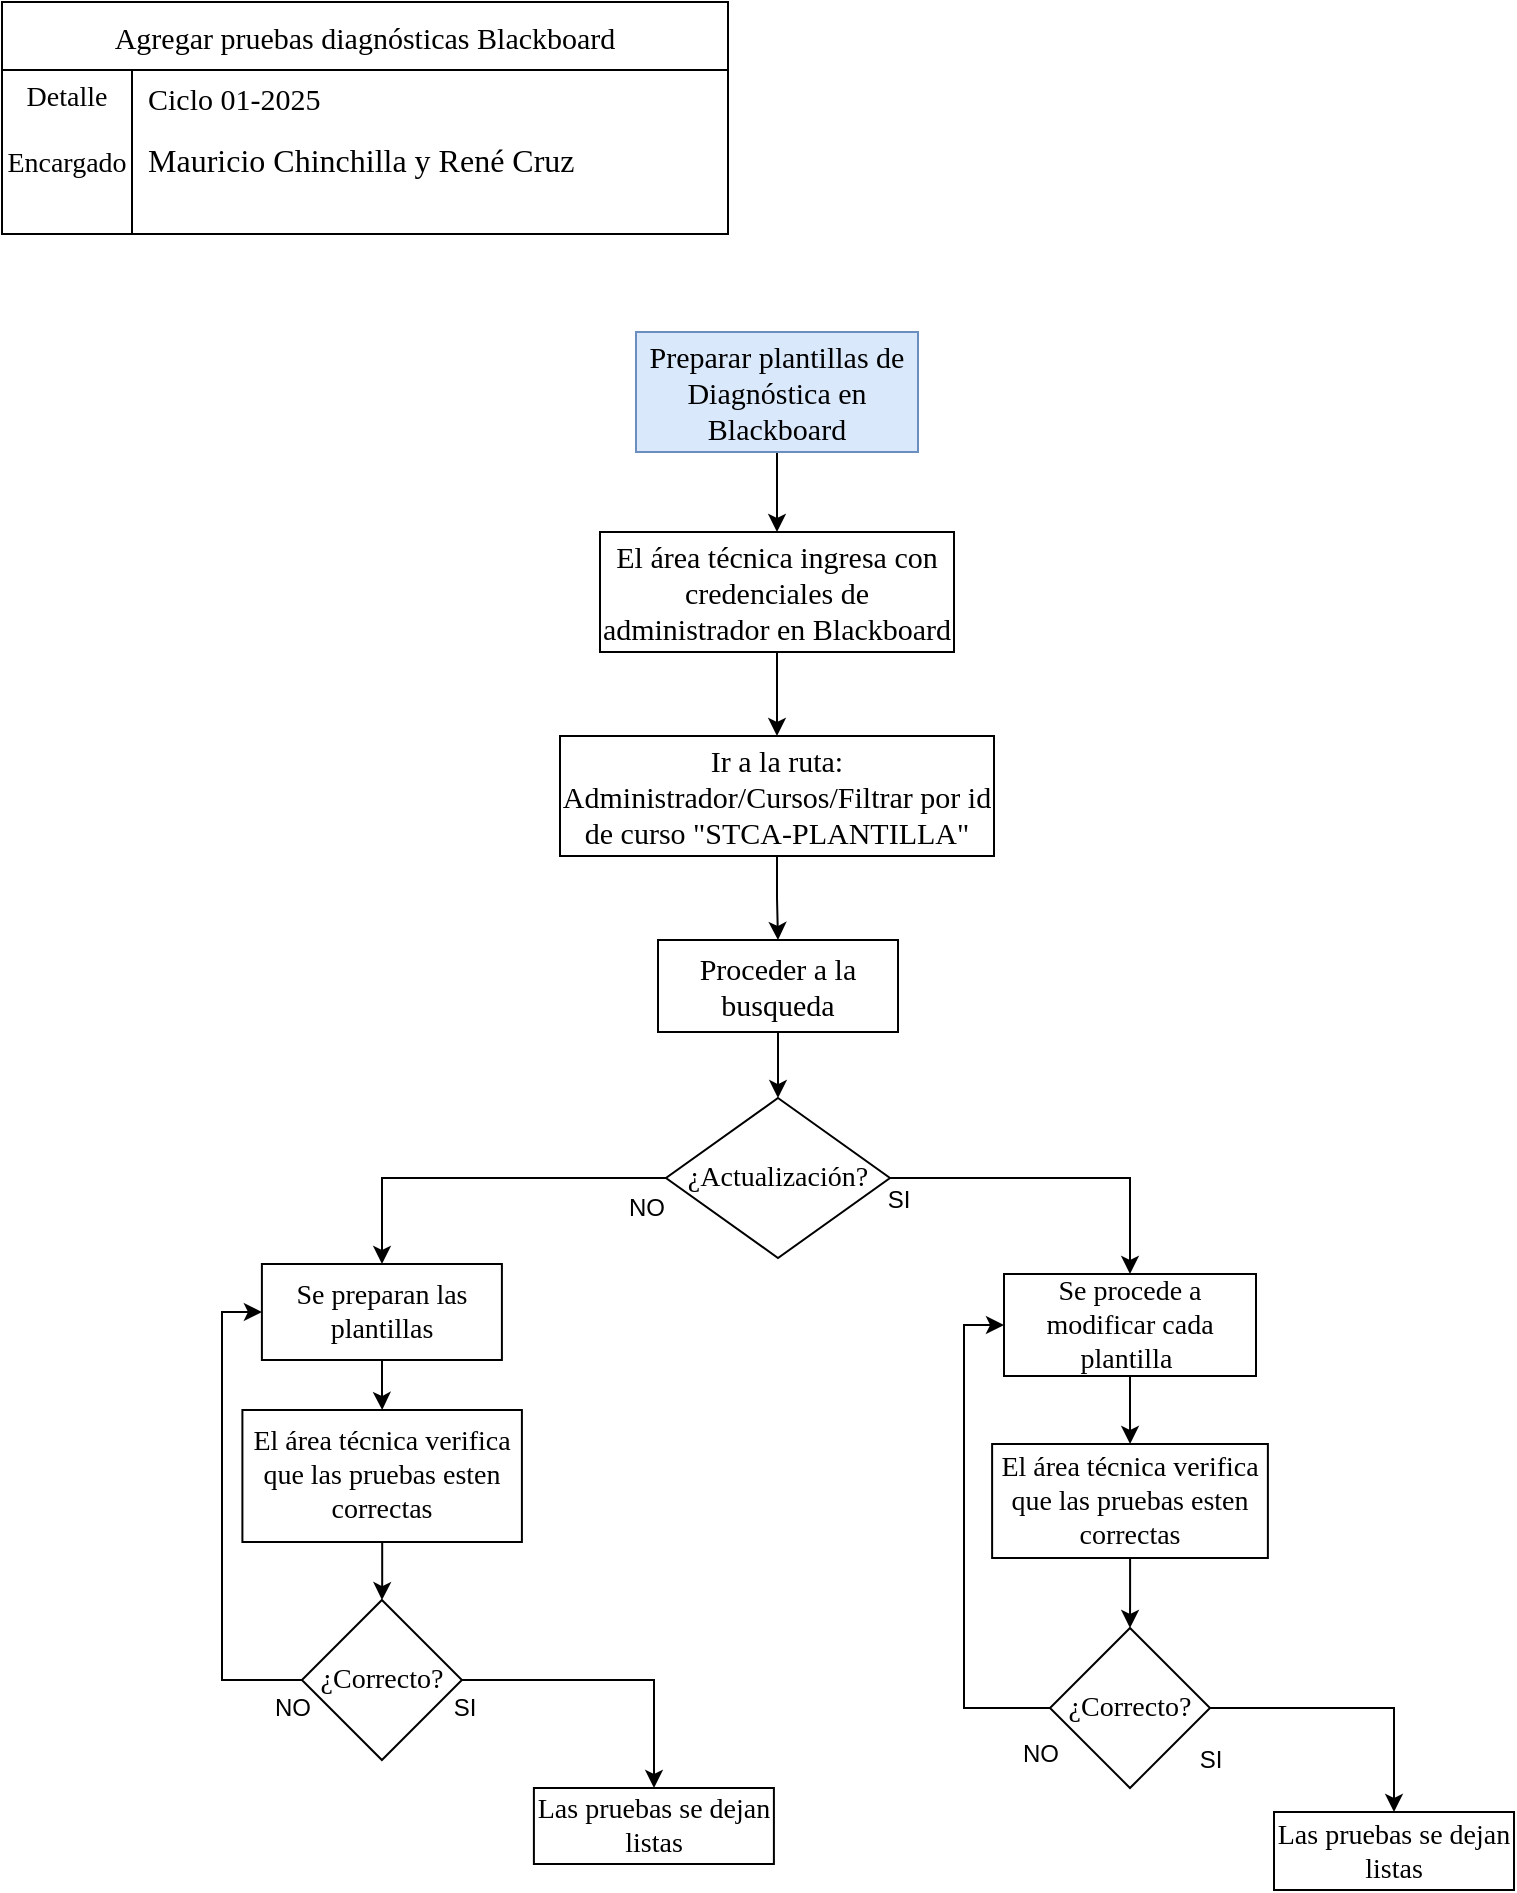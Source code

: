 <mxfile version="28.0.6">
  <diagram name="Página-1" id="lWOMTYiSzas9QUYVB01k">
    <mxGraphModel dx="1426" dy="841" grid="0" gridSize="10" guides="1" tooltips="1" connect="1" arrows="1" fold="1" page="1" pageScale="1" pageWidth="827" pageHeight="1169" math="0" shadow="0">
      <root>
        <mxCell id="0" />
        <mxCell id="1" parent="0" />
        <mxCell id="-j1Am-sIlkI6-KBvsiVW-2" value="Agregar pruebas diagnósticas Blackboard" style="shape=table;startSize=34;container=1;collapsible=0;childLayout=tableLayout;fixedRows=1;rowLines=0;fontStyle=0;fontSize=15;fontFamily=Times New Roman;" parent="1" vertex="1">
          <mxGeometry x="26" y="30" width="363" height="116.034" as="geometry" />
        </mxCell>
        <mxCell id="-j1Am-sIlkI6-KBvsiVW-3" value="" style="shape=tableRow;horizontal=0;startSize=0;swimlaneHead=0;swimlaneBody=0;top=0;left=0;bottom=0;right=0;collapsible=0;dropTarget=0;fillColor=none;points=[[0,0.5],[1,0.5]];portConstraint=eastwest;strokeColor=inherit;fontSize=16;fontFamily=Times New Roman;" parent="-j1Am-sIlkI6-KBvsiVW-2" vertex="1">
          <mxGeometry y="34" width="363" height="27" as="geometry" />
        </mxCell>
        <mxCell id="-j1Am-sIlkI6-KBvsiVW-4" value="&lt;font style=&quot;font-size: 14px;&quot;&gt;Detalle&lt;/font&gt;&lt;div&gt;&lt;br&gt;&lt;/div&gt;" style="shape=partialRectangle;html=1;whiteSpace=wrap;connectable=0;fillColor=none;top=0;left=0;bottom=0;right=0;overflow=hidden;pointerEvents=1;strokeColor=inherit;fontSize=16;fontFamily=Times New Roman;" parent="-j1Am-sIlkI6-KBvsiVW-3" vertex="1">
          <mxGeometry width="65" height="27" as="geometry">
            <mxRectangle width="65" height="27" as="alternateBounds" />
          </mxGeometry>
        </mxCell>
        <mxCell id="-j1Am-sIlkI6-KBvsiVW-5" value="&lt;font style=&quot;font-size: 15px;&quot;&gt;Ciclo 01-2025&lt;/font&gt;" style="shape=partialRectangle;html=1;whiteSpace=wrap;connectable=0;fillColor=none;top=0;left=0;bottom=0;right=0;align=left;spacingLeft=6;overflow=hidden;strokeColor=inherit;fontSize=16;fontFamily=Times New Roman;" parent="-j1Am-sIlkI6-KBvsiVW-3" vertex="1">
          <mxGeometry x="65" width="298" height="27" as="geometry">
            <mxRectangle width="298" height="27" as="alternateBounds" />
          </mxGeometry>
        </mxCell>
        <mxCell id="-j1Am-sIlkI6-KBvsiVW-6" value="" style="shape=tableRow;horizontal=0;startSize=0;swimlaneHead=0;swimlaneBody=0;top=0;left=0;bottom=0;right=0;collapsible=0;dropTarget=0;fillColor=none;points=[[0,0.5],[1,0.5]];portConstraint=eastwest;strokeColor=inherit;fontSize=16;fontFamily=Times New Roman;" parent="-j1Am-sIlkI6-KBvsiVW-2" vertex="1">
          <mxGeometry y="61" width="363" height="35" as="geometry" />
        </mxCell>
        <mxCell id="-j1Am-sIlkI6-KBvsiVW-7" value="&lt;font style=&quot;font-size: 14px;&quot;&gt;Encargado&lt;/font&gt;" style="shape=partialRectangle;html=1;whiteSpace=wrap;connectable=0;fillColor=none;top=0;left=0;bottom=0;right=0;overflow=hidden;strokeColor=inherit;fontSize=16;fontFamily=Times New Roman;" parent="-j1Am-sIlkI6-KBvsiVW-6" vertex="1">
          <mxGeometry width="65" height="35" as="geometry">
            <mxRectangle width="65" height="35" as="alternateBounds" />
          </mxGeometry>
        </mxCell>
        <mxCell id="-j1Am-sIlkI6-KBvsiVW-8" value="Mauricio Chinchilla y René Cruz" style="shape=partialRectangle;html=1;whiteSpace=wrap;connectable=0;fillColor=none;top=0;left=0;bottom=0;right=0;align=left;spacingLeft=6;overflow=hidden;strokeColor=inherit;fontSize=16;fontFamily=Times New Roman;" parent="-j1Am-sIlkI6-KBvsiVW-6" vertex="1">
          <mxGeometry x="65" width="298" height="35" as="geometry">
            <mxRectangle width="298" height="35" as="alternateBounds" />
          </mxGeometry>
        </mxCell>
        <mxCell id="-j1Am-sIlkI6-KBvsiVW-9" value="" style="shape=tableRow;horizontal=0;startSize=0;swimlaneHead=0;swimlaneBody=0;top=0;left=0;bottom=0;right=0;collapsible=0;dropTarget=0;fillColor=none;points=[[0,0.5],[1,0.5]];portConstraint=eastwest;strokeColor=inherit;fontSize=16;fontFamily=Times New Roman;" parent="-j1Am-sIlkI6-KBvsiVW-2" vertex="1">
          <mxGeometry y="96" width="363" height="20" as="geometry" />
        </mxCell>
        <mxCell id="-j1Am-sIlkI6-KBvsiVW-10" value="" style="shape=partialRectangle;html=1;whiteSpace=wrap;connectable=0;fillColor=none;top=0;left=0;bottom=0;right=0;overflow=hidden;strokeColor=inherit;fontSize=16;fontFamily=Times New Roman;" parent="-j1Am-sIlkI6-KBvsiVW-9" vertex="1">
          <mxGeometry width="65" height="20" as="geometry">
            <mxRectangle width="65" height="20" as="alternateBounds" />
          </mxGeometry>
        </mxCell>
        <mxCell id="-j1Am-sIlkI6-KBvsiVW-11" value="" style="shape=partialRectangle;html=1;whiteSpace=wrap;connectable=0;fillColor=none;top=0;left=0;bottom=0;right=0;align=left;spacingLeft=6;overflow=hidden;strokeColor=inherit;fontSize=16;fontFamily=Times New Roman;" parent="-j1Am-sIlkI6-KBvsiVW-9" vertex="1">
          <mxGeometry x="65" width="298" height="20" as="geometry">
            <mxRectangle width="298" height="20" as="alternateBounds" />
          </mxGeometry>
        </mxCell>
        <mxCell id="-j1Am-sIlkI6-KBvsiVW-14" value="" style="edgeStyle=orthogonalEdgeStyle;rounded=0;orthogonalLoop=1;jettySize=auto;html=1;" parent="1" source="-j1Am-sIlkI6-KBvsiVW-12" target="-j1Am-sIlkI6-KBvsiVW-13" edge="1">
          <mxGeometry relative="1" as="geometry" />
        </mxCell>
        <mxCell id="-j1Am-sIlkI6-KBvsiVW-12" value="Preparar plantillas de Diagnóstica en Blackboard" style="rounded=0;whiteSpace=wrap;html=1;fillColor=#dae8fc;strokeColor=#6c8ebf;fontFamily=Times New Roman;fontSize=15;" parent="1" vertex="1">
          <mxGeometry x="343" y="195" width="141" height="60" as="geometry" />
        </mxCell>
        <mxCell id="-j1Am-sIlkI6-KBvsiVW-16" value="" style="edgeStyle=orthogonalEdgeStyle;rounded=0;orthogonalLoop=1;jettySize=auto;html=1;" parent="1" source="-j1Am-sIlkI6-KBvsiVW-13" target="-j1Am-sIlkI6-KBvsiVW-15" edge="1">
          <mxGeometry relative="1" as="geometry" />
        </mxCell>
        <mxCell id="-j1Am-sIlkI6-KBvsiVW-13" value="El área técnica ingresa con credenciales de administrador en Blackboard" style="whiteSpace=wrap;html=1;fontSize=15;fontFamily=Times New Roman;rounded=0;" parent="1" vertex="1">
          <mxGeometry x="325" y="295" width="177" height="60" as="geometry" />
        </mxCell>
        <mxCell id="-j1Am-sIlkI6-KBvsiVW-18" value="" style="edgeStyle=orthogonalEdgeStyle;rounded=0;orthogonalLoop=1;jettySize=auto;html=1;" parent="1" source="-j1Am-sIlkI6-KBvsiVW-15" target="-j1Am-sIlkI6-KBvsiVW-17" edge="1">
          <mxGeometry relative="1" as="geometry" />
        </mxCell>
        <mxCell id="-j1Am-sIlkI6-KBvsiVW-15" value="Ir a la ruta: Administrador/Cursos/Filtrar por id de curso &quot;STCA-PLANTILLA&quot;" style="whiteSpace=wrap;html=1;fontSize=15;fontFamily=Times New Roman;rounded=0;" parent="1" vertex="1">
          <mxGeometry x="305" y="397" width="217" height="60" as="geometry" />
        </mxCell>
        <mxCell id="EHuYczc4qhayIeWhlach-26" value="" style="edgeStyle=orthogonalEdgeStyle;rounded=0;orthogonalLoop=1;jettySize=auto;html=1;" edge="1" parent="1" source="-j1Am-sIlkI6-KBvsiVW-17" target="EHuYczc4qhayIeWhlach-3">
          <mxGeometry relative="1" as="geometry" />
        </mxCell>
        <mxCell id="-j1Am-sIlkI6-KBvsiVW-17" value="Proceder a la busqueda" style="whiteSpace=wrap;html=1;fontSize=15;fontFamily=Times New Roman;rounded=0;" parent="1" vertex="1">
          <mxGeometry x="354" y="499" width="120" height="46" as="geometry" />
        </mxCell>
        <mxCell id="EHuYczc4qhayIeWhlach-1" value="" style="edgeStyle=orthogonalEdgeStyle;rounded=0;orthogonalLoop=1;jettySize=auto;html=1;" edge="1" parent="1" source="EHuYczc4qhayIeWhlach-3" target="EHuYczc4qhayIeWhlach-5">
          <mxGeometry relative="1" as="geometry" />
        </mxCell>
        <mxCell id="EHuYczc4qhayIeWhlach-2" value="" style="edgeStyle=orthogonalEdgeStyle;rounded=0;orthogonalLoop=1;jettySize=auto;html=1;" edge="1" parent="1" source="EHuYczc4qhayIeWhlach-3" target="EHuYczc4qhayIeWhlach-7">
          <mxGeometry relative="1" as="geometry" />
        </mxCell>
        <mxCell id="EHuYczc4qhayIeWhlach-3" value="¿Actualización?" style="rhombus;whiteSpace=wrap;html=1;fontSize=14;fontFamily=Times New Roman;rounded=0;" vertex="1" parent="1">
          <mxGeometry x="357.99" y="578" width="112.01" height="80" as="geometry" />
        </mxCell>
        <mxCell id="EHuYczc4qhayIeWhlach-4" value="" style="edgeStyle=orthogonalEdgeStyle;rounded=0;orthogonalLoop=1;jettySize=auto;html=1;" edge="1" parent="1" source="EHuYczc4qhayIeWhlach-5" target="EHuYczc4qhayIeWhlach-13">
          <mxGeometry relative="1" as="geometry" />
        </mxCell>
        <mxCell id="EHuYczc4qhayIeWhlach-5" value="Se preparan las plantillas" style="whiteSpace=wrap;html=1;fontSize=14;fontFamily=Times New Roman;rounded=0;" vertex="1" parent="1">
          <mxGeometry x="155.95" y="661" width="120" height="48" as="geometry" />
        </mxCell>
        <mxCell id="EHuYczc4qhayIeWhlach-6" value="" style="edgeStyle=orthogonalEdgeStyle;rounded=0;orthogonalLoop=1;jettySize=auto;html=1;" edge="1" parent="1" source="EHuYczc4qhayIeWhlach-7" target="EHuYczc4qhayIeWhlach-11">
          <mxGeometry relative="1" as="geometry" />
        </mxCell>
        <mxCell id="EHuYczc4qhayIeWhlach-7" value="Se procede a modificar cada plantilla&amp;nbsp;" style="whiteSpace=wrap;html=1;fontSize=14;fontFamily=Times New Roman;rounded=0;" vertex="1" parent="1">
          <mxGeometry x="527" y="666" width="126" height="51" as="geometry" />
        </mxCell>
        <mxCell id="EHuYczc4qhayIeWhlach-8" value="NO" style="text;html=1;align=center;verticalAlign=middle;resizable=0;points=[];autosize=1;strokeColor=none;fillColor=none;" vertex="1" parent="1">
          <mxGeometry x="330" y="620" width="36" height="26" as="geometry" />
        </mxCell>
        <mxCell id="EHuYczc4qhayIeWhlach-9" value="SI" style="text;html=1;align=center;verticalAlign=middle;resizable=0;points=[];autosize=1;strokeColor=none;fillColor=none;" vertex="1" parent="1">
          <mxGeometry x="459.95" y="616" width="29" height="26" as="geometry" />
        </mxCell>
        <mxCell id="EHuYczc4qhayIeWhlach-10" value="" style="edgeStyle=orthogonalEdgeStyle;rounded=0;orthogonalLoop=1;jettySize=auto;html=1;" edge="1" parent="1" source="EHuYczc4qhayIeWhlach-11" target="EHuYczc4qhayIeWhlach-22">
          <mxGeometry relative="1" as="geometry" />
        </mxCell>
        <mxCell id="EHuYczc4qhayIeWhlach-11" value="El área técnica verifica que las pruebas esten correctas" style="whiteSpace=wrap;html=1;fontSize=14;fontFamily=Times New Roman;rounded=0;" vertex="1" parent="1">
          <mxGeometry x="521.06" y="751" width="137.88" height="57" as="geometry" />
        </mxCell>
        <mxCell id="EHuYczc4qhayIeWhlach-12" value="" style="edgeStyle=orthogonalEdgeStyle;rounded=0;orthogonalLoop=1;jettySize=auto;html=1;" edge="1" parent="1" source="EHuYczc4qhayIeWhlach-13" target="EHuYczc4qhayIeWhlach-16">
          <mxGeometry relative="1" as="geometry" />
        </mxCell>
        <mxCell id="EHuYczc4qhayIeWhlach-13" value="El área técnica verifica que las pruebas esten correctas" style="whiteSpace=wrap;html=1;fontSize=14;fontFamily=Times New Roman;rounded=0;" vertex="1" parent="1">
          <mxGeometry x="146.2" y="734" width="139.75" height="66" as="geometry" />
        </mxCell>
        <mxCell id="EHuYczc4qhayIeWhlach-14" value="" style="edgeStyle=orthogonalEdgeStyle;rounded=0;orthogonalLoop=1;jettySize=auto;html=1;" edge="1" parent="1" source="EHuYczc4qhayIeWhlach-16" target="EHuYczc4qhayIeWhlach-17">
          <mxGeometry relative="1" as="geometry" />
        </mxCell>
        <mxCell id="EHuYczc4qhayIeWhlach-15" style="edgeStyle=orthogonalEdgeStyle;rounded=0;orthogonalLoop=1;jettySize=auto;html=1;exitX=0;exitY=0.5;exitDx=0;exitDy=0;entryX=0;entryY=0.5;entryDx=0;entryDy=0;" edge="1" parent="1" source="EHuYczc4qhayIeWhlach-16" target="EHuYczc4qhayIeWhlach-5">
          <mxGeometry relative="1" as="geometry" />
        </mxCell>
        <mxCell id="EHuYczc4qhayIeWhlach-16" value="¿Correcto?" style="rhombus;whiteSpace=wrap;html=1;fontSize=14;fontFamily=Times New Roman;rounded=0;" vertex="1" parent="1">
          <mxGeometry x="175.95" y="829" width="80" height="80" as="geometry" />
        </mxCell>
        <mxCell id="EHuYczc4qhayIeWhlach-17" value="Las pruebas se dejan listas" style="whiteSpace=wrap;html=1;fontSize=14;fontFamily=Times New Roman;rounded=0;" vertex="1" parent="1">
          <mxGeometry x="291.95" y="923" width="120" height="38" as="geometry" />
        </mxCell>
        <mxCell id="EHuYczc4qhayIeWhlach-18" value="NO" style="text;html=1;align=center;verticalAlign=middle;resizable=0;points=[];autosize=1;strokeColor=none;fillColor=none;" vertex="1" parent="1">
          <mxGeometry x="152.95" y="870" width="36" height="26" as="geometry" />
        </mxCell>
        <mxCell id="EHuYczc4qhayIeWhlach-19" value="SI" style="text;html=1;align=center;verticalAlign=middle;resizable=0;points=[];autosize=1;strokeColor=none;fillColor=none;" vertex="1" parent="1">
          <mxGeometry x="242.95" y="870" width="29" height="26" as="geometry" />
        </mxCell>
        <mxCell id="EHuYczc4qhayIeWhlach-20" value="" style="edgeStyle=orthogonalEdgeStyle;rounded=0;orthogonalLoop=1;jettySize=auto;html=1;" edge="1" parent="1" source="EHuYczc4qhayIeWhlach-22" target="EHuYczc4qhayIeWhlach-23">
          <mxGeometry relative="1" as="geometry" />
        </mxCell>
        <mxCell id="EHuYczc4qhayIeWhlach-21" style="edgeStyle=orthogonalEdgeStyle;rounded=0;orthogonalLoop=1;jettySize=auto;html=1;exitX=0;exitY=0.5;exitDx=0;exitDy=0;entryX=0;entryY=0.5;entryDx=0;entryDy=0;" edge="1" parent="1" source="EHuYczc4qhayIeWhlach-22" target="EHuYczc4qhayIeWhlach-7">
          <mxGeometry relative="1" as="geometry" />
        </mxCell>
        <mxCell id="EHuYczc4qhayIeWhlach-22" value="¿Correcto?" style="rhombus;whiteSpace=wrap;html=1;fontSize=14;fontFamily=Times New Roman;rounded=0;" vertex="1" parent="1">
          <mxGeometry x="550" y="843" width="80" height="80" as="geometry" />
        </mxCell>
        <mxCell id="EHuYczc4qhayIeWhlach-23" value="Las pruebas se dejan listas" style="whiteSpace=wrap;html=1;fontSize=14;fontFamily=Times New Roman;rounded=0;" vertex="1" parent="1">
          <mxGeometry x="662" y="935" width="120" height="39" as="geometry" />
        </mxCell>
        <mxCell id="EHuYczc4qhayIeWhlach-24" value="NO" style="text;html=1;align=center;verticalAlign=middle;resizable=0;points=[];autosize=1;strokeColor=none;fillColor=none;" vertex="1" parent="1">
          <mxGeometry x="527" y="893" width="36" height="26" as="geometry" />
        </mxCell>
        <mxCell id="EHuYczc4qhayIeWhlach-25" value="SI" style="text;html=1;align=center;verticalAlign=middle;resizable=0;points=[];autosize=1;strokeColor=none;fillColor=none;" vertex="1" parent="1">
          <mxGeometry x="615" y="896" width="29" height="26" as="geometry" />
        </mxCell>
      </root>
    </mxGraphModel>
  </diagram>
</mxfile>
